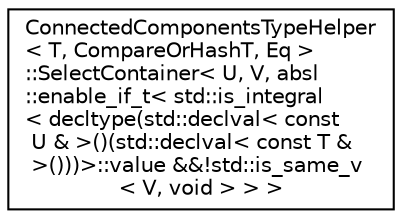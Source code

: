 digraph "Graphical Class Hierarchy"
{
 // LATEX_PDF_SIZE
  edge [fontname="Helvetica",fontsize="10",labelfontname="Helvetica",labelfontsize="10"];
  node [fontname="Helvetica",fontsize="10",shape=record];
  rankdir="LR";
  Node0 [label="ConnectedComponentsTypeHelper\l\< T, CompareOrHashT, Eq \>\l::SelectContainer\< U, V, absl\l::enable_if_t\< std::is_integral\l\< decltype(std::declval\< const\l U & \>()(std::declval\< const T &\l \>()))\>::value &&!std::is_same_v\l\< V, void \> \> \>",height=0.2,width=0.4,color="black", fillcolor="white", style="filled",URL="$structinternal_1_1_connected_components_type_helper_1_1_select_container_3_01_u_00_01_v_00_01absd9e38fb7eadb6bad4dd775831f3ebbed.html",tooltip=" "];
}
